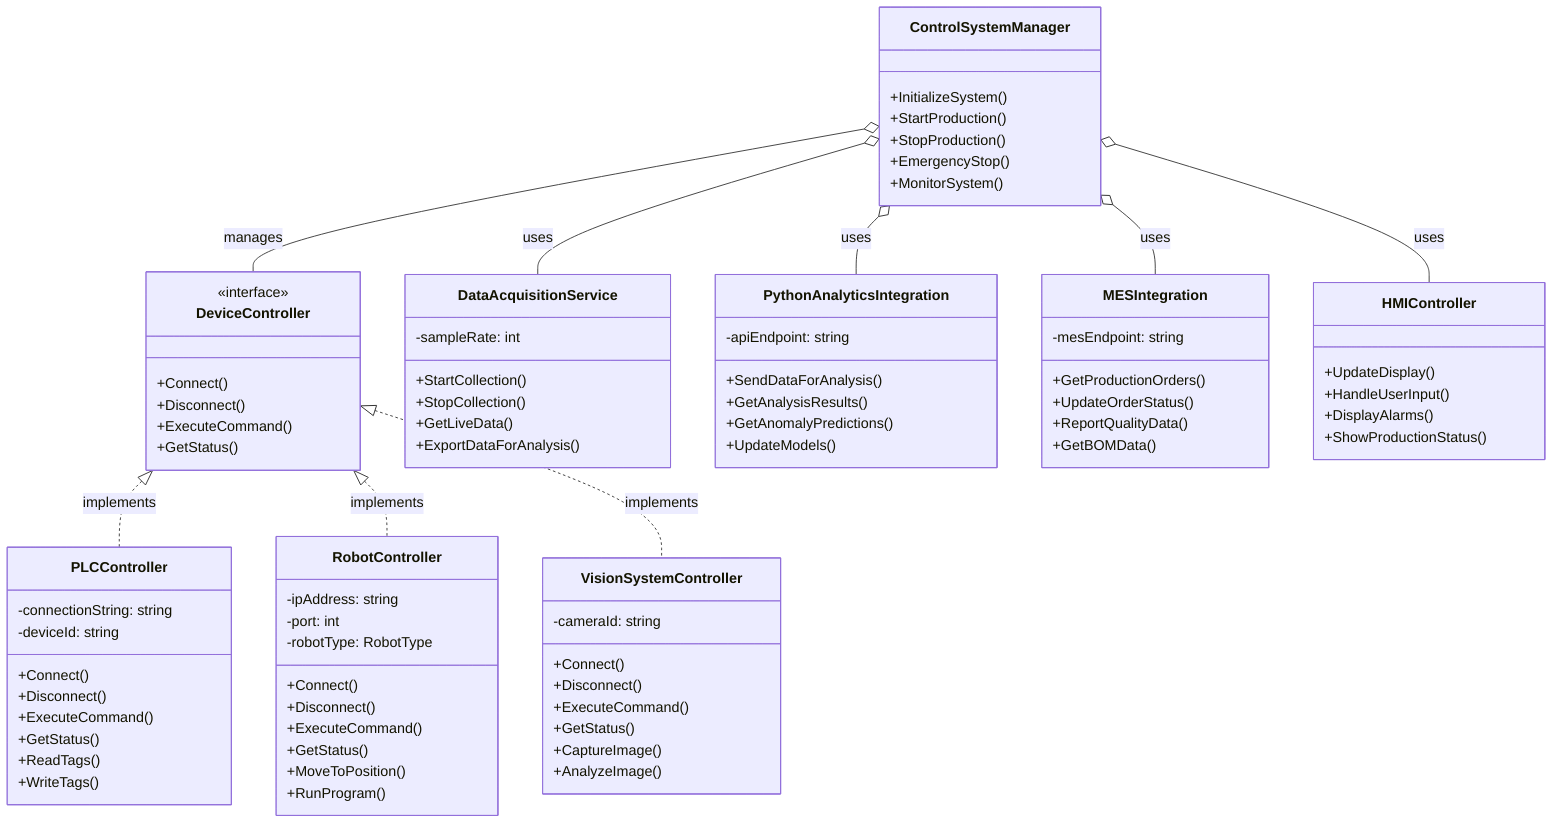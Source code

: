 classDiagram
    class ControlSystemManager {
        #43;InitializeSystem()
        #43;StartProduction()
        #43;StopProduction()
        #43;EmergencyStop()
        #43;MonitorSystem()
    }
    
    class DeviceController {
        <<interface>>
        #43;Connect()
        #43;Disconnect()
        #43;ExecuteCommand()
        #43;GetStatus()
    }
    
    class PLCController {
        #45;connectionString: string
        #45;deviceId: string
        #43;Connect()
        #43;Disconnect()
        #43;ExecuteCommand()
        #43;GetStatus()
        #43;ReadTags()
        #43;WriteTags()
    }
    
    class RobotController {
        #45;ipAddress: string
        #45;port: int
        #45;robotType: RobotType
        #43;Connect()
        #43;Disconnect()
        #43;ExecuteCommand()
        #43;GetStatus()
        #43;MoveToPosition()
        #43;RunProgram()
    }
    
    class VisionSystemController {
        #45;cameraId: string
        #43;Connect()
        #43;Disconnect()
        #43;ExecuteCommand()
        #43;GetStatus()
        #43;CaptureImage()
        #43;AnalyzeImage()
    }
    
    class DataAcquisitionService {
        #45;sampleRate: int
        #43;StartCollection()
        #43;StopCollection()
        #43;GetLiveData()
        #43;ExportDataForAnalysis()
    }
    
    class PythonAnalyticsIntegration {
        #45;apiEndpoint: string
        #43;SendDataForAnalysis()
        #43;GetAnalysisResults()
        #43;GetAnomalyPredictions()
        #43;UpdateModels()
    }
    
    class MESIntegration {
        #45;mesEndpoint: string
        #43;GetProductionOrders()
        #43;UpdateOrderStatus()
        #43;ReportQualityData()
        #43;GetBOMData()
    }
    
    class HMIController {
        #43;UpdateDisplay()
        #43;HandleUserInput()
        #43;DisplayAlarms()
        #43;ShowProductionStatus()
    }
    
    ControlSystemManager o-- DeviceController : manages
    DeviceController <|.. PLCController : implements
    DeviceController <|.. RobotController : implements
    DeviceController <|.. VisionSystemController : implements
    ControlSystemManager o-- DataAcquisitionService : uses
    ControlSystemManager o-- PythonAnalyticsIntegration : uses
    ControlSystemManager o-- MESIntegration : uses
    ControlSystemManager o-- HMIController : uses